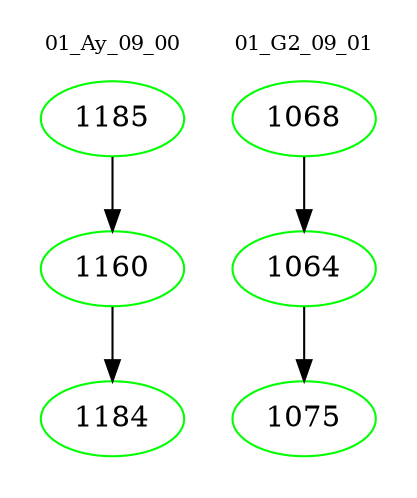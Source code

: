 digraph{
subgraph cluster_0 {
color = white
label = "01_Ay_09_00";
fontsize=10;
T0_1185 [label="1185", color="green"]
T0_1185 -> T0_1160 [color="black"]
T0_1160 [label="1160", color="green"]
T0_1160 -> T0_1184 [color="black"]
T0_1184 [label="1184", color="green"]
}
subgraph cluster_1 {
color = white
label = "01_G2_09_01";
fontsize=10;
T1_1068 [label="1068", color="green"]
T1_1068 -> T1_1064 [color="black"]
T1_1064 [label="1064", color="green"]
T1_1064 -> T1_1075 [color="black"]
T1_1075 [label="1075", color="green"]
}
}
